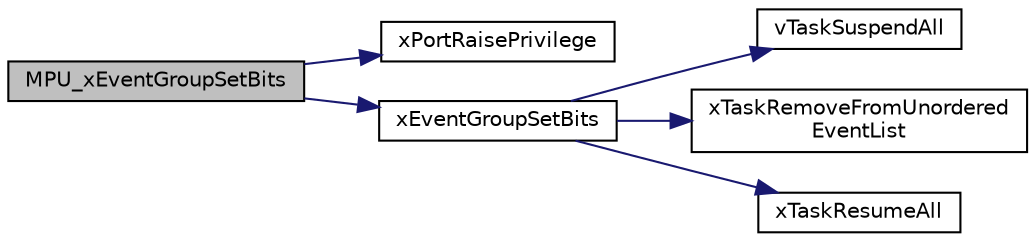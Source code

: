 digraph "MPU_xEventGroupSetBits"
{
  edge [fontname="Helvetica",fontsize="10",labelfontname="Helvetica",labelfontsize="10"];
  node [fontname="Helvetica",fontsize="10",shape=record];
  rankdir="LR";
  Node116 [label="MPU_xEventGroupSetBits",height=0.2,width=0.4,color="black", fillcolor="grey75", style="filled", fontcolor="black"];
  Node116 -> Node117 [color="midnightblue",fontsize="10",style="solid",fontname="Helvetica"];
  Node117 [label="xPortRaisePrivilege",height=0.2,width=0.4,color="black", fillcolor="white", style="filled",URL="$mpu__wrappers_8c.html#ac42aa31652a6e8158f8ea8a88aad8275"];
  Node116 -> Node118 [color="midnightblue",fontsize="10",style="solid",fontname="Helvetica"];
  Node118 [label="xEventGroupSetBits",height=0.2,width=0.4,color="black", fillcolor="white", style="filled",URL="$event__groups_8c.html#a9ac7cd970f50e2e50a494b656e0eb239"];
  Node118 -> Node119 [color="midnightblue",fontsize="10",style="solid",fontname="Helvetica"];
  Node119 [label="vTaskSuspendAll",height=0.2,width=0.4,color="black", fillcolor="white", style="filled",URL="$task_8h.html#a366b302eba79d10b5ee2a3756f0fcc43"];
  Node118 -> Node120 [color="midnightblue",fontsize="10",style="solid",fontname="Helvetica"];
  Node120 [label="xTaskRemoveFromUnordered\lEventList",height=0.2,width=0.4,color="black", fillcolor="white", style="filled",URL="$task_8h.html#aca64fad00201055cbaf9fff74f181b85"];
  Node118 -> Node121 [color="midnightblue",fontsize="10",style="solid",fontname="Helvetica"];
  Node121 [label="xTaskResumeAll",height=0.2,width=0.4,color="black", fillcolor="white", style="filled",URL="$task_8h.html#a003f8ae6d649225abd030cc76e1c7d0e"];
}
